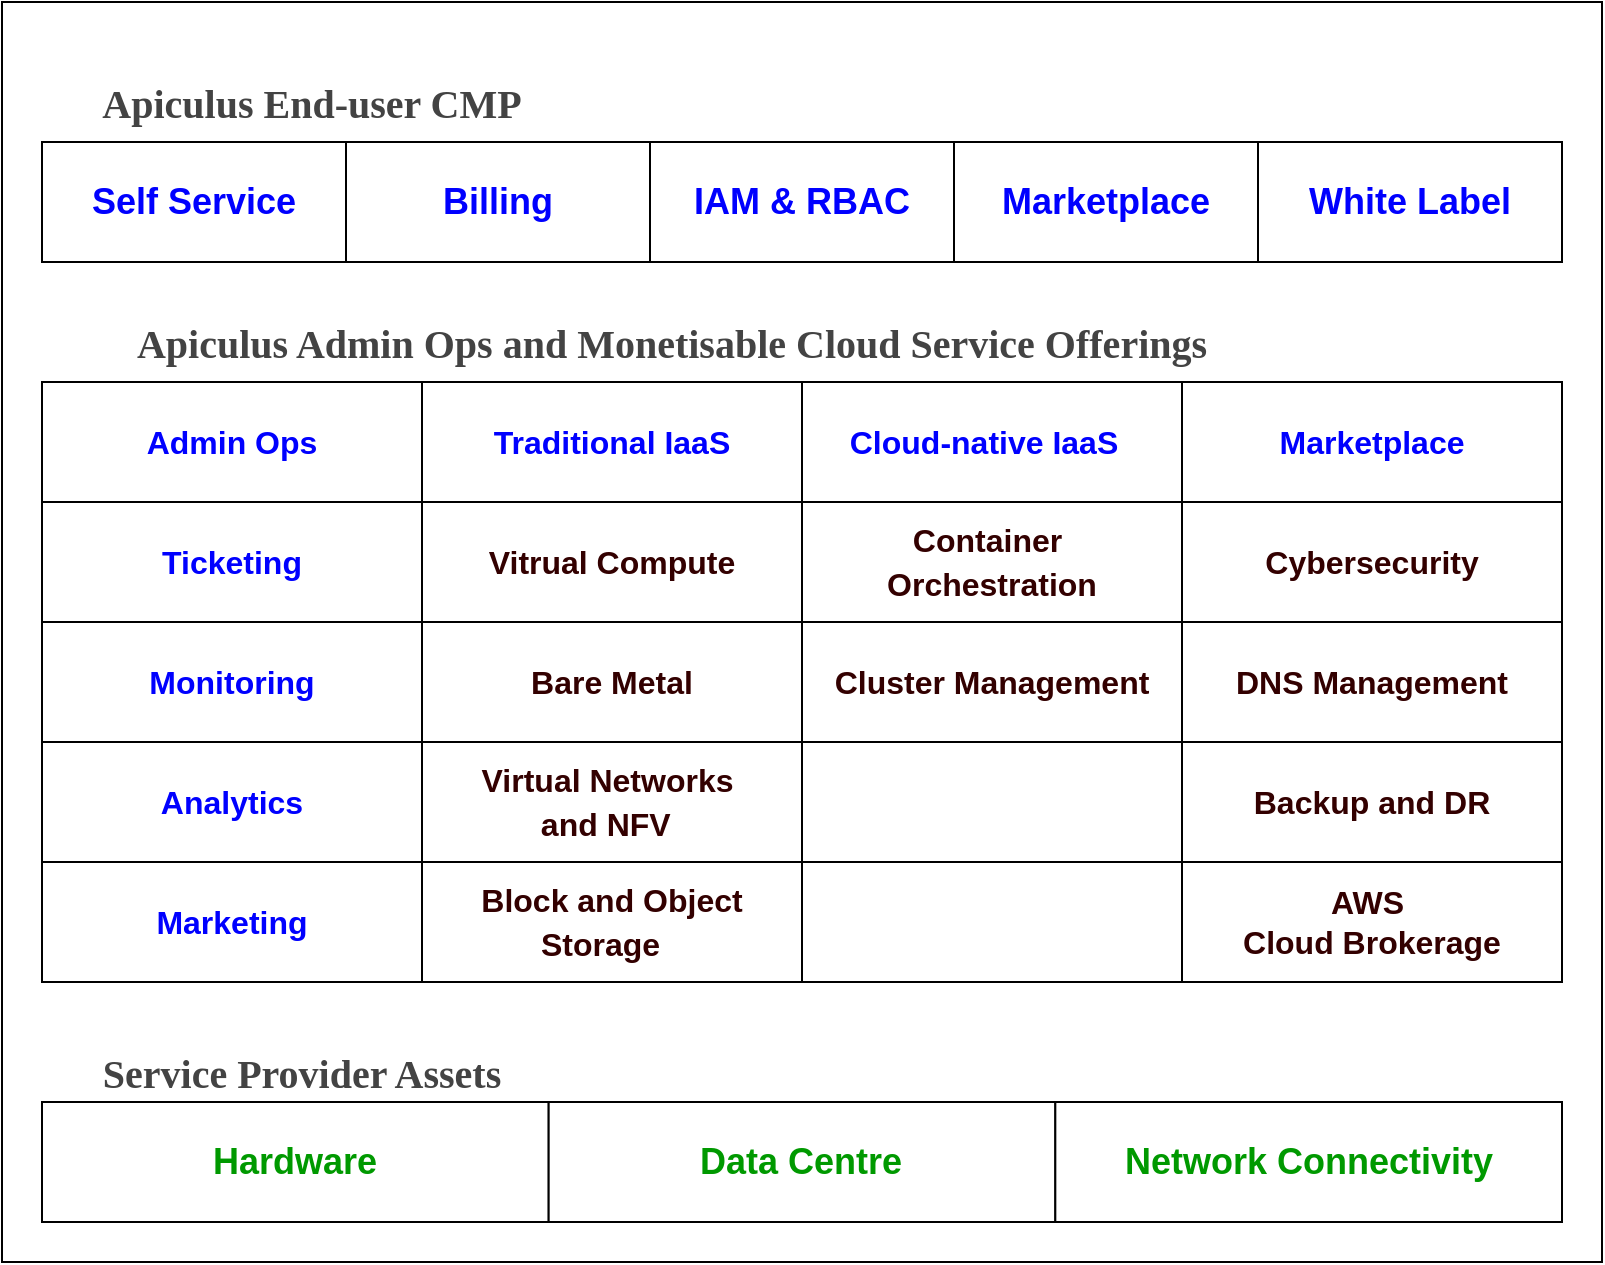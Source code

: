 <mxfile version="24.7.8">
  <diagram name="Page-1" id="KNRP-U8ovZog_ptbBU1Z">
    <mxGraphModel dx="1050" dy="617" grid="1" gridSize="10" guides="1" tooltips="1" connect="1" arrows="1" fold="1" page="1" pageScale="1" pageWidth="1100" pageHeight="850" math="0" shadow="0">
      <root>
        <mxCell id="0" />
        <mxCell id="1" parent="0" />
        <mxCell id="dTtlRsQCNdaq5AJFfbXa-1" value="" style="group" vertex="1" connectable="0" parent="1">
          <mxGeometry x="40" y="80" width="800" height="630" as="geometry" />
        </mxCell>
        <mxCell id="Sf499-6IcXdTgfagLvzI-1" value="" style="rounded=0;whiteSpace=wrap;html=1;" parent="dTtlRsQCNdaq5AJFfbXa-1" vertex="1">
          <mxGeometry width="800" height="630" as="geometry" />
        </mxCell>
        <mxCell id="Sf499-6IcXdTgfagLvzI-7" value="&lt;p style=&quot;box-sizing: border-box; margin-top: 0px; color: rgb(47, 57, 65); text-align: left; background-color: rgb(255, 255, 255); font-size: 20px;&quot;&gt;&lt;span style=&quot;box-sizing: border-box;&quot;&gt;&lt;span style=&quot;box-sizing: border-box; color: rgb(67, 67, 67);&quot;&gt;&lt;font face=&quot;Tahoma&quot; style=&quot;font-size: 20px;&quot;&gt;Apiculus End-user CMP&lt;/font&gt;&lt;/span&gt;&lt;/span&gt;&lt;/p&gt;&lt;div style=&quot;box-sizing: border-box; color: rgb(47, 57, 65); font-family: &amp;quot;Lucida Grande&amp;quot;, &amp;quot;Lucida Sans&amp;quot;, &amp;quot;Lucida Sans Unicode&amp;quot;, sans-serif; font-size: 15px; text-align: left; background-color: rgb(255, 255, 255);&quot;&gt;&lt;/div&gt;" style="text;html=1;align=center;verticalAlign=middle;whiteSpace=wrap;rounded=0;fontStyle=1" parent="dTtlRsQCNdaq5AJFfbXa-1" vertex="1">
          <mxGeometry x="20" y="50" width="270" height="20" as="geometry" />
        </mxCell>
        <mxCell id="Sf499-6IcXdTgfagLvzI-8" value="&lt;p style=&quot;box-sizing: border-box; margin-top: 0px; text-align: left; background-color: rgb(255, 255, 255); font-size: 20px;&quot;&gt;&lt;font face=&quot;Tahoma&quot; style=&quot;font-size: 20px;&quot; color=&quot;#434343&quot;&gt;Apiculus Admin Ops and Monetisable Cloud Service Offerings&lt;/font&gt;&lt;/p&gt;&lt;div style=&quot;box-sizing: border-box; color: rgb(47, 57, 65); font-family: &amp;quot;Lucida Grande&amp;quot;, &amp;quot;Lucida Sans&amp;quot;, &amp;quot;Lucida Sans Unicode&amp;quot;, sans-serif; font-size: 15px; text-align: left; background-color: rgb(255, 255, 255);&quot;&gt;&lt;/div&gt;" style="text;html=1;align=center;verticalAlign=middle;whiteSpace=wrap;rounded=0;fontStyle=1" parent="dTtlRsQCNdaq5AJFfbXa-1" vertex="1">
          <mxGeometry x="20" y="170" width="630" height="20" as="geometry" />
        </mxCell>
        <mxCell id="Sf499-6IcXdTgfagLvzI-9" value="" style="group;fontStyle=2" parent="dTtlRsQCNdaq5AJFfbXa-1" vertex="1" connectable="0">
          <mxGeometry x="20" y="70" width="760" height="60" as="geometry" />
        </mxCell>
        <mxCell id="Sf499-6IcXdTgfagLvzI-2" value="&lt;font color=&quot;#0000ff&quot; style=&quot;font-size: 18px;&quot;&gt;&lt;b&gt;Self Service&lt;/b&gt;&lt;/font&gt;" style="rounded=0;whiteSpace=wrap;html=1;fontStyle=0" parent="Sf499-6IcXdTgfagLvzI-9" vertex="1">
          <mxGeometry width="152" height="60" as="geometry" />
        </mxCell>
        <mxCell id="Sf499-6IcXdTgfagLvzI-3" value="&lt;font style=&quot;font-size: 18px;&quot;&gt;Billing&lt;/font&gt;" style="rounded=0;whiteSpace=wrap;html=1;fontStyle=1;fontColor=#0000FF;fontSize=18;" parent="Sf499-6IcXdTgfagLvzI-9" vertex="1">
          <mxGeometry x="152" width="152" height="60" as="geometry" />
        </mxCell>
        <mxCell id="Sf499-6IcXdTgfagLvzI-4" value="&lt;font style=&quot;font-size: 18px;&quot;&gt;IAM &amp;amp; RBAC&lt;/font&gt;" style="rounded=0;whiteSpace=wrap;html=1;fontStyle=1;fontSize=18;fontColor=#0000FF;" parent="Sf499-6IcXdTgfagLvzI-9" vertex="1">
          <mxGeometry x="304" width="152" height="60" as="geometry" />
        </mxCell>
        <mxCell id="Sf499-6IcXdTgfagLvzI-5" value="&lt;b&gt;&lt;span&gt;&lt;font color=&quot;#0000ff&quot; style=&quot;font-size: 18px;&quot;&gt;Marketplace&lt;/font&gt;&lt;/span&gt;&lt;/b&gt;" style="rounded=0;whiteSpace=wrap;html=1;fontStyle=0" parent="Sf499-6IcXdTgfagLvzI-9" vertex="1">
          <mxGeometry x="456.0" width="152" height="60" as="geometry" />
        </mxCell>
        <mxCell id="Sf499-6IcXdTgfagLvzI-6" value="&lt;b&gt;&lt;span&gt;&lt;font style=&quot;font-size: 18px;&quot; color=&quot;#0000ff&quot;&gt;White Label&lt;/font&gt;&lt;/span&gt;&lt;/b&gt;" style="rounded=0;whiteSpace=wrap;html=1;fontStyle=0" parent="Sf499-6IcXdTgfagLvzI-9" vertex="1">
          <mxGeometry x="608" width="152" height="60" as="geometry" />
        </mxCell>
        <mxCell id="Sf499-6IcXdTgfagLvzI-16" value="" style="group;fontStyle=2" parent="dTtlRsQCNdaq5AJFfbXa-1" vertex="1" connectable="0">
          <mxGeometry x="20" y="190" width="760" height="60" as="geometry" />
        </mxCell>
        <mxCell id="Sf499-6IcXdTgfagLvzI-11" value="&lt;font size=&quot;1&quot; style=&quot;&quot; color=&quot;#0000ff&quot;&gt;&lt;b style=&quot;font-style: normal; font-size: 16px;&quot;&gt;Admin Ops&lt;/b&gt;&lt;/font&gt;" style="rounded=0;whiteSpace=wrap;html=1;fontStyle=2" parent="Sf499-6IcXdTgfagLvzI-16" vertex="1">
          <mxGeometry width="190" height="60" as="geometry" />
        </mxCell>
        <mxCell id="Sf499-6IcXdTgfagLvzI-12" value="&lt;font style=&quot;font-size: 16px;&quot;&gt;Traditional IaaS&lt;/font&gt;" style="rounded=0;whiteSpace=wrap;html=1;fontStyle=1;fontColor=#0000FF;fontSize=18;" parent="Sf499-6IcXdTgfagLvzI-16" vertex="1">
          <mxGeometry x="190" width="190" height="60" as="geometry" />
        </mxCell>
        <mxCell id="Sf499-6IcXdTgfagLvzI-13" value="&lt;font style=&quot;font-size: 16px;&quot;&gt;Cloud-native IaaS&lt;span style=&quot;white-space:pre&quot;&gt;&#x9;&lt;/span&gt;&lt;/font&gt;" style="rounded=0;whiteSpace=wrap;html=1;fontStyle=1;fontSize=18;fontColor=#0000FF;" parent="Sf499-6IcXdTgfagLvzI-16" vertex="1">
          <mxGeometry x="380" width="190" height="60" as="geometry" />
        </mxCell>
        <mxCell id="Sf499-6IcXdTgfagLvzI-14" value="&lt;font size=&quot;1&quot; color=&quot;#0000ff&quot;&gt;&lt;b style=&quot;&quot;&gt;&lt;span style=&quot;font-style: normal; font-size: 16px;&quot;&gt;Marketplace&lt;/span&gt;&lt;/b&gt;&lt;/font&gt;" style="rounded=0;whiteSpace=wrap;html=1;fontStyle=2" parent="Sf499-6IcXdTgfagLvzI-16" vertex="1">
          <mxGeometry x="570" width="190" height="60" as="geometry" />
        </mxCell>
        <mxCell id="Sf499-6IcXdTgfagLvzI-17" value="" style="group;fontStyle=0" parent="dTtlRsQCNdaq5AJFfbXa-1" vertex="1" connectable="0">
          <mxGeometry x="20" y="250" width="760" height="60" as="geometry" />
        </mxCell>
        <mxCell id="Sf499-6IcXdTgfagLvzI-18" value="&lt;font size=&quot;1&quot; color=&quot;#0000ff&quot; style=&quot;&quot;&gt;&lt;b style=&quot;font-size: 16px;&quot;&gt;Ticketing&lt;/b&gt;&lt;/font&gt;" style="rounded=0;whiteSpace=wrap;html=1;fontStyle=0" parent="Sf499-6IcXdTgfagLvzI-17" vertex="1">
          <mxGeometry width="190" height="60" as="geometry" />
        </mxCell>
        <mxCell id="Sf499-6IcXdTgfagLvzI-19" value="&lt;font color=&quot;#330000&quot; style=&quot;font-size: 16px; font-style: normal;&quot;&gt;Vitrual Compute&lt;/font&gt;" style="rounded=0;whiteSpace=wrap;html=1;fontStyle=3;fontColor=#0000FF;fontSize=18;" parent="Sf499-6IcXdTgfagLvzI-17" vertex="1">
          <mxGeometry x="190" width="190" height="60" as="geometry" />
        </mxCell>
        <mxCell id="Sf499-6IcXdTgfagLvzI-20" value="&lt;font color=&quot;#330000&quot; style=&quot;font-size: 16px; font-style: normal;&quot;&gt;Container&amp;nbsp;&lt;/font&gt;&lt;div&gt;&lt;font color=&quot;#330000&quot; style=&quot;font-size: 16px; font-style: normal;&quot;&gt;Orchestration&lt;/font&gt;&lt;/div&gt;" style="rounded=0;whiteSpace=wrap;html=1;fontStyle=3;fontSize=18;fontColor=#0000FF;" parent="Sf499-6IcXdTgfagLvzI-17" vertex="1">
          <mxGeometry x="380" width="190" height="60" as="geometry" />
        </mxCell>
        <mxCell id="Sf499-6IcXdTgfagLvzI-21" value="&lt;b style=&quot;&quot;&gt;&lt;font style=&quot;font-size: 16px;&quot; color=&quot;#330000&quot;&gt;Cybersecurity&lt;/font&gt;&lt;/b&gt;" style="rounded=0;whiteSpace=wrap;html=1;" parent="Sf499-6IcXdTgfagLvzI-17" vertex="1">
          <mxGeometry x="570" width="190" height="60" as="geometry" />
        </mxCell>
        <mxCell id="Sf499-6IcXdTgfagLvzI-22" value="" style="group;fontStyle=2" parent="dTtlRsQCNdaq5AJFfbXa-1" vertex="1" connectable="0">
          <mxGeometry x="20" y="310" width="760" height="60" as="geometry" />
        </mxCell>
        <mxCell id="Sf499-6IcXdTgfagLvzI-23" value="&lt;font size=&quot;1&quot; color=&quot;#0000ff&quot; style=&quot;&quot;&gt;&lt;b style=&quot;font-size: 16px;&quot;&gt;Monitoring&lt;/b&gt;&lt;/font&gt;" style="rounded=0;whiteSpace=wrap;html=1;fontStyle=0" parent="Sf499-6IcXdTgfagLvzI-22" vertex="1">
          <mxGeometry width="190" height="60" as="geometry" />
        </mxCell>
        <mxCell id="Sf499-6IcXdTgfagLvzI-24" value="&lt;font style=&quot;font-size: 16px;&quot; color=&quot;#330000&quot;&gt;Bare Metal&lt;/font&gt;" style="rounded=0;whiteSpace=wrap;html=1;fontStyle=1;fontColor=#0000FF;fontSize=18;" parent="Sf499-6IcXdTgfagLvzI-22" vertex="1">
          <mxGeometry x="190" width="190" height="60" as="geometry" />
        </mxCell>
        <mxCell id="Sf499-6IcXdTgfagLvzI-25" value="&lt;font style=&quot;font-style: normal; font-size: 16px;&quot; color=&quot;#330000&quot;&gt;Cluster Management&lt;/font&gt;" style="rounded=0;whiteSpace=wrap;html=1;fontStyle=3;fontSize=18;fontColor=#0000FF;" parent="Sf499-6IcXdTgfagLvzI-22" vertex="1">
          <mxGeometry x="380" width="190" height="60" as="geometry" />
        </mxCell>
        <mxCell id="Sf499-6IcXdTgfagLvzI-26" value="&lt;div&gt;&lt;b style=&quot;&quot;&gt;&lt;font style=&quot;font-size: 16px;&quot; color=&quot;#330000&quot;&gt;DNS Management&lt;/font&gt;&lt;/b&gt;&lt;/div&gt;" style="rounded=0;whiteSpace=wrap;html=1;" parent="Sf499-6IcXdTgfagLvzI-22" vertex="1">
          <mxGeometry x="570" width="190" height="60" as="geometry" />
        </mxCell>
        <mxCell id="Sf499-6IcXdTgfagLvzI-27" value="" style="group;fontStyle=0" parent="dTtlRsQCNdaq5AJFfbXa-1" vertex="1" connectable="0">
          <mxGeometry x="20" y="370" width="760" height="60" as="geometry" />
        </mxCell>
        <mxCell id="Sf499-6IcXdTgfagLvzI-28" value="&lt;font size=&quot;1&quot; style=&quot;&quot; color=&quot;#0000ff&quot;&gt;&lt;b style=&quot;font-size: 16px; font-style: normal;&quot;&gt;Analytics&lt;/b&gt;&lt;/font&gt;" style="rounded=0;whiteSpace=wrap;html=1;fontStyle=2" parent="Sf499-6IcXdTgfagLvzI-27" vertex="1">
          <mxGeometry width="190" height="60" as="geometry" />
        </mxCell>
        <mxCell id="Sf499-6IcXdTgfagLvzI-29" value="&lt;font style=&quot;font-style: normal; font-size: 16px;&quot; color=&quot;#330000&quot;&gt;Virtual Networks&amp;nbsp;&lt;/font&gt;&lt;div&gt;&lt;font style=&quot;font-style: normal; font-size: 16px;&quot; color=&quot;#330000&quot;&gt;and NFV&lt;span style=&quot;white-space:pre&quot;&gt;&#x9;&lt;/span&gt;&lt;/font&gt;&lt;/div&gt;" style="rounded=0;whiteSpace=wrap;html=1;fontStyle=3;fontColor=#0000FF;fontSize=18;" parent="Sf499-6IcXdTgfagLvzI-27" vertex="1">
          <mxGeometry x="190" width="190" height="60" as="geometry" />
        </mxCell>
        <mxCell id="Sf499-6IcXdTgfagLvzI-30" value="" style="rounded=0;whiteSpace=wrap;html=1;fontStyle=3;fontSize=18;fontColor=#0000FF;" parent="Sf499-6IcXdTgfagLvzI-27" vertex="1">
          <mxGeometry x="380" width="190" height="60" as="geometry" />
        </mxCell>
        <mxCell id="Sf499-6IcXdTgfagLvzI-31" value="&lt;b style=&quot;&quot;&gt;&lt;font style=&quot;font-size: 16px;&quot; color=&quot;#330000&quot;&gt;Backup and DR&lt;/font&gt;&lt;/b&gt;" style="rounded=0;whiteSpace=wrap;html=1;" parent="Sf499-6IcXdTgfagLvzI-27" vertex="1">
          <mxGeometry x="570" width="190" height="60" as="geometry" />
        </mxCell>
        <mxCell id="Sf499-6IcXdTgfagLvzI-32" value="" style="group;fontStyle=0" parent="dTtlRsQCNdaq5AJFfbXa-1" vertex="1" connectable="0">
          <mxGeometry x="20" y="430" width="760" height="60" as="geometry" />
        </mxCell>
        <mxCell id="Sf499-6IcXdTgfagLvzI-33" value="&lt;font size=&quot;1&quot; style=&quot;&quot; color=&quot;#0000ff&quot;&gt;&lt;b style=&quot;font-size: 16px; font-style: normal;&quot;&gt;Marketing&lt;/b&gt;&lt;/font&gt;" style="rounded=0;whiteSpace=wrap;html=1;fontStyle=2" parent="Sf499-6IcXdTgfagLvzI-32" vertex="1">
          <mxGeometry width="190" height="60" as="geometry" />
        </mxCell>
        <mxCell id="Sf499-6IcXdTgfagLvzI-34" value="&lt;font style=&quot;font-style: normal; font-size: 16px;&quot; color=&quot;#330000&quot;&gt;Block and Object Storage&lt;span style=&quot;white-space:pre&quot;&gt;&#x9;&lt;/span&gt;&lt;/font&gt;" style="rounded=0;whiteSpace=wrap;html=1;fontStyle=3;fontColor=#0000FF;fontSize=18;" parent="Sf499-6IcXdTgfagLvzI-32" vertex="1">
          <mxGeometry x="190" width="190" height="60" as="geometry" />
        </mxCell>
        <mxCell id="Sf499-6IcXdTgfagLvzI-35" value="" style="rounded=0;whiteSpace=wrap;html=1;fontStyle=3;fontSize=18;fontColor=#0000FF;" parent="Sf499-6IcXdTgfagLvzI-32" vertex="1">
          <mxGeometry x="380" width="190" height="60" as="geometry" />
        </mxCell>
        <mxCell id="Sf499-6IcXdTgfagLvzI-36" value="&lt;div&gt;&lt;b style=&quot;&quot;&gt;&lt;font style=&quot;font-size: 16px;&quot; color=&quot;#330000&quot;&gt;AWS&amp;nbsp;&lt;/font&gt;&lt;/b&gt;&lt;/div&gt;&lt;div&gt;&lt;b style=&quot;&quot;&gt;&lt;font style=&quot;font-size: 16px;&quot; color=&quot;#330000&quot;&gt;Cloud Brokerage&lt;/font&gt;&lt;/b&gt;&lt;/div&gt;" style="rounded=0;whiteSpace=wrap;html=1;" parent="Sf499-6IcXdTgfagLvzI-32" vertex="1">
          <mxGeometry x="570" width="190" height="60" as="geometry" />
        </mxCell>
        <mxCell id="Sf499-6IcXdTgfagLvzI-42" value="" style="group" parent="dTtlRsQCNdaq5AJFfbXa-1" vertex="1" connectable="0">
          <mxGeometry x="20" y="550" width="760" height="60" as="geometry" />
        </mxCell>
        <mxCell id="Sf499-6IcXdTgfagLvzI-38" value="&lt;font color=&quot;#009900&quot; style=&quot;font-size: 18px;&quot;&gt;&lt;b style=&quot;font-style: normal;&quot;&gt;Hardware&lt;/b&gt;&lt;/font&gt;" style="rounded=0;whiteSpace=wrap;html=1;fontStyle=2" parent="Sf499-6IcXdTgfagLvzI-42" vertex="1">
          <mxGeometry width="253.333" height="60" as="geometry" />
        </mxCell>
        <mxCell id="Sf499-6IcXdTgfagLvzI-39" value="&lt;font style=&quot;font-style: normal;&quot; color=&quot;#009900&quot;&gt;Data Centre&lt;/font&gt;" style="rounded=0;whiteSpace=wrap;html=1;fontStyle=3;fontColor=#0000FF;fontSize=18;" parent="Sf499-6IcXdTgfagLvzI-42" vertex="1">
          <mxGeometry x="253.333" width="253.333" height="60" as="geometry" />
        </mxCell>
        <mxCell id="Sf499-6IcXdTgfagLvzI-40" value="&lt;font style=&quot;font-style: normal;&quot; color=&quot;#009900&quot;&gt;Network Connectivity&lt;/font&gt;" style="rounded=0;whiteSpace=wrap;html=1;fontStyle=3;fontSize=18;fontColor=#0000FF;" parent="Sf499-6IcXdTgfagLvzI-42" vertex="1">
          <mxGeometry x="506.667" width="253.333" height="60" as="geometry" />
        </mxCell>
        <mxCell id="Sf499-6IcXdTgfagLvzI-43" value="&lt;p style=&quot;box-sizing: border-box; margin-top: 0px; text-align: left; background-color: rgb(255, 255, 255);&quot;&gt;&lt;font face=&quot;Tahoma&quot; size=&quot;1&quot; color=&quot;#434343&quot;&gt;&lt;span style=&quot;font-size: 20px;&quot;&gt;Service Provider Assets&lt;/span&gt;&lt;/font&gt;&lt;/p&gt;&lt;div style=&quot;box-sizing: border-box; color: rgb(47, 57, 65); font-family: &amp;quot;Lucida Grande&amp;quot;, &amp;quot;Lucida Sans&amp;quot;, &amp;quot;Lucida Sans Unicode&amp;quot;, sans-serif; font-size: 15px; text-align: left; background-color: rgb(255, 255, 255);&quot;&gt;&lt;/div&gt;" style="text;html=1;align=center;verticalAlign=middle;whiteSpace=wrap;rounded=0;fontStyle=1" parent="dTtlRsQCNdaq5AJFfbXa-1" vertex="1">
          <mxGeometry x="20" y="526" width="260" height="30" as="geometry" />
        </mxCell>
      </root>
    </mxGraphModel>
  </diagram>
</mxfile>
